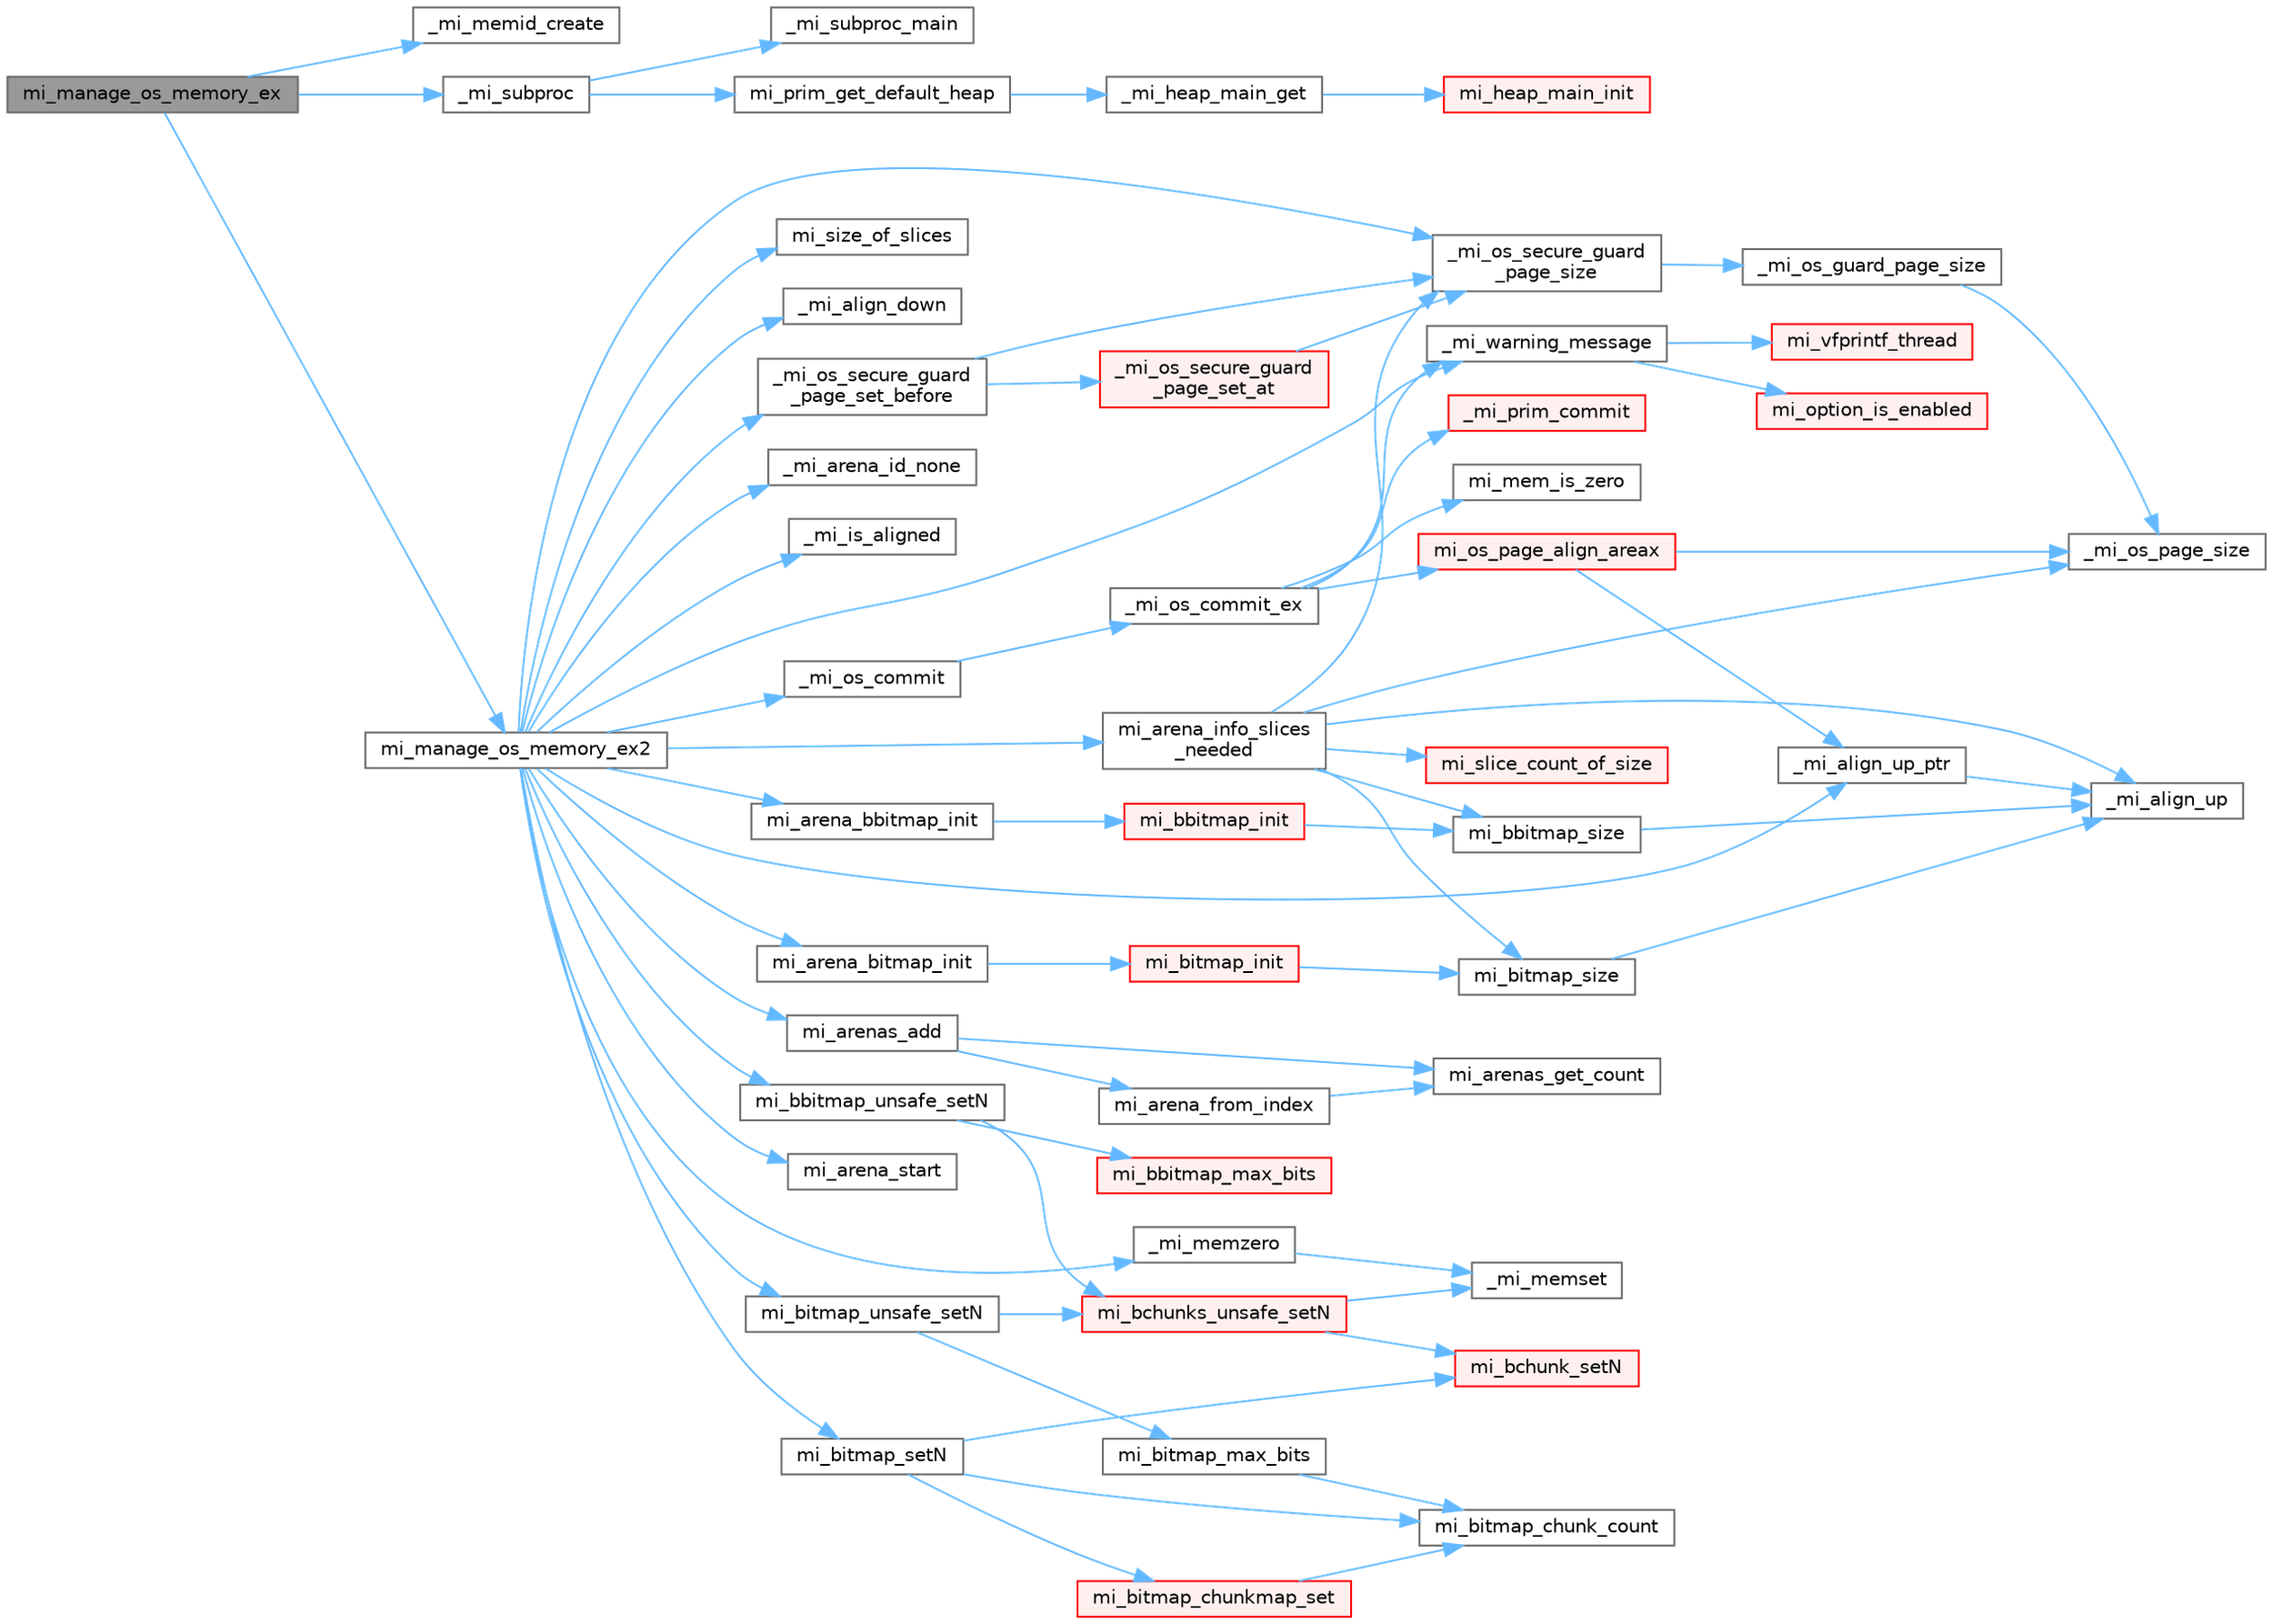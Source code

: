 digraph "mi_manage_os_memory_ex"
{
 // LATEX_PDF_SIZE
  bgcolor="transparent";
  edge [fontname=Helvetica,fontsize=10,labelfontname=Helvetica,labelfontsize=10];
  node [fontname=Helvetica,fontsize=10,shape=box,height=0.2,width=0.4];
  rankdir="LR";
  Node1 [id="Node000001",label="mi_manage_os_memory_ex",height=0.2,width=0.4,color="gray40", fillcolor="grey60", style="filled", fontcolor="black",tooltip="Manage externally allocated memory as a mimalloc arena. This memory will not be freed by mimalloc."];
  Node1 -> Node2 [id="edge1_Node000001_Node000002",color="steelblue1",style="solid",tooltip=" "];
  Node2 [id="Node000002",label="_mi_memid_create",height=0.2,width=0.4,color="grey40", fillcolor="white", style="filled",URL="$_e_a_s_t_l_2packages_2mimalloc_2include_2mimalloc_2internal_8h.html#a666352100ead3b22c4cd8ac803b1b1f8",tooltip=" "];
  Node1 -> Node3 [id="edge2_Node000001_Node000003",color="steelblue1",style="solid",tooltip=" "];
  Node3 [id="Node000003",label="_mi_subproc",height=0.2,width=0.4,color="grey40", fillcolor="white", style="filled",URL="$_e_a_s_t_l_2packages_2mimalloc_2src_2init_8c.html#ad7ba0b811f08490a3e64e9a7b3a03486",tooltip=" "];
  Node3 -> Node4 [id="edge3_Node000003_Node000004",color="steelblue1",style="solid",tooltip=" "];
  Node4 [id="Node000004",label="_mi_subproc_main",height=0.2,width=0.4,color="grey40", fillcolor="white", style="filled",URL="$_e_a_s_t_l_2packages_2mimalloc_2src_2init_8c.html#ab41c4f33f8195e6f62d943dc4d0a8d8a",tooltip=" "];
  Node3 -> Node5 [id="edge4_Node000003_Node000005",color="steelblue1",style="solid",tooltip=" "];
  Node5 [id="Node000005",label="mi_prim_get_default_heap",height=0.2,width=0.4,color="grey40", fillcolor="white", style="filled",URL="$prim_8h.html#a986e62564728229db3ccecbd6e97fd98",tooltip=" "];
  Node5 -> Node6 [id="edge5_Node000005_Node000006",color="steelblue1",style="solid",tooltip=" "];
  Node6 [id="Node000006",label="_mi_heap_main_get",height=0.2,width=0.4,color="grey40", fillcolor="white", style="filled",URL="$_e_a_s_t_l_2packages_2mimalloc_2src_2init_8c.html#a1feeb4148fb048caf23361152895a55c",tooltip=" "];
  Node6 -> Node7 [id="edge6_Node000006_Node000007",color="steelblue1",style="solid",tooltip=" "];
  Node7 [id="Node000007",label="mi_heap_main_init",height=0.2,width=0.4,color="red", fillcolor="#FFF0F0", style="filled",URL="$_e_a_s_t_l_2packages_2mimalloc_2src_2init_8c.html#a5d8b12ae7942ecf3eb4e8ffd313a263a",tooltip=" "];
  Node1 -> Node68 [id="edge7_Node000001_Node000068",color="steelblue1",style="solid",tooltip=" "];
  Node68 [id="Node000068",label="mi_manage_os_memory_ex2",height=0.2,width=0.4,color="grey40", fillcolor="white", style="filled",URL="$arena_8c.html#abe500bfc5b4b2c0c88ca14c9ba443fca",tooltip=" "];
  Node68 -> Node69 [id="edge8_Node000068_Node000069",color="steelblue1",style="solid",tooltip=" "];
  Node69 [id="Node000069",label="_mi_align_down",height=0.2,width=0.4,color="grey40", fillcolor="white", style="filled",URL="$_e_a_s_t_l_2packages_2mimalloc_2include_2mimalloc_2internal_8h.html#ae0f2f8d6ceafe97eed3962f752cb9975",tooltip=" "];
  Node68 -> Node70 [id="edge9_Node000068_Node000070",color="steelblue1",style="solid",tooltip=" "];
  Node70 [id="Node000070",label="_mi_align_up_ptr",height=0.2,width=0.4,color="grey40", fillcolor="white", style="filled",URL="$_e_a_s_t_l_2packages_2mimalloc_2include_2mimalloc_2internal_8h.html#ac76001cb6de6586632eb7fb6c1795a77",tooltip=" "];
  Node70 -> Node71 [id="edge10_Node000070_Node000071",color="steelblue1",style="solid",tooltip=" "];
  Node71 [id="Node000071",label="_mi_align_up",height=0.2,width=0.4,color="grey40", fillcolor="white", style="filled",URL="$_e_a_s_t_l_2packages_2mimalloc_2include_2mimalloc_2internal_8h.html#a7f35944d44d8a16365072023dd19e0da",tooltip=" "];
  Node68 -> Node72 [id="edge11_Node000068_Node000072",color="steelblue1",style="solid",tooltip=" "];
  Node72 [id="Node000072",label="_mi_arena_id_none",height=0.2,width=0.4,color="grey40", fillcolor="white", style="filled",URL="$arena_8c.html#a3f182e53b3afc059fe50cb4ad6756dc1",tooltip=" "];
  Node68 -> Node73 [id="edge12_Node000068_Node000073",color="steelblue1",style="solid",tooltip=" "];
  Node73 [id="Node000073",label="_mi_is_aligned",height=0.2,width=0.4,color="grey40", fillcolor="white", style="filled",URL="$_e_a_s_t_l_2packages_2mimalloc_2include_2mimalloc_2internal_8h.html#ad446ae4d82cbdbd78dfbe46fa2330555",tooltip=" "];
  Node68 -> Node58 [id="edge13_Node000068_Node000058",color="steelblue1",style="solid",tooltip=" "];
  Node58 [id="Node000058",label="_mi_memzero",height=0.2,width=0.4,color="grey40", fillcolor="white", style="filled",URL="$_e_a_s_t_l_2packages_2mimalloc_2include_2mimalloc_2internal_8h.html#a621a19b2339e1a1d23f8bc1a96eb3b54",tooltip=" "];
  Node58 -> Node59 [id="edge14_Node000058_Node000059",color="steelblue1",style="solid",tooltip=" "];
  Node59 [id="Node000059",label="_mi_memset",height=0.2,width=0.4,color="grey40", fillcolor="white", style="filled",URL="$_e_a_s_t_l_2packages_2mimalloc_2include_2mimalloc_2internal_8h.html#ae042f084f894809035813d45e3c43561",tooltip=" "];
  Node68 -> Node74 [id="edge15_Node000068_Node000074",color="steelblue1",style="solid",tooltip=" "];
  Node74 [id="Node000074",label="_mi_os_commit",height=0.2,width=0.4,color="grey40", fillcolor="white", style="filled",URL="$os_8c.html#acef931ae1be3c3ddb6ee125a8267a84e",tooltip=" "];
  Node74 -> Node75 [id="edge16_Node000074_Node000075",color="steelblue1",style="solid",tooltip=" "];
  Node75 [id="Node000075",label="_mi_os_commit_ex",height=0.2,width=0.4,color="grey40", fillcolor="white", style="filled",URL="$os_8c.html#a3d62d4f2f8c54d1251323be446068194",tooltip=" "];
  Node75 -> Node76 [id="edge17_Node000075_Node000076",color="steelblue1",style="solid",tooltip=" "];
  Node76 [id="Node000076",label="_mi_prim_commit",height=0.2,width=0.4,color="red", fillcolor="#FFF0F0", style="filled",URL="$windows_2prim_8c.html#a723c63d8d2b51281ab1ef2bf7e7395d0",tooltip=" "];
  Node75 -> Node22 [id="edge18_Node000075_Node000022",color="steelblue1",style="solid",tooltip=" "];
  Node22 [id="Node000022",label="_mi_warning_message",height=0.2,width=0.4,color="grey40", fillcolor="white", style="filled",URL="$options_8c.html#ac253cac2ca24fb63be7f4937ac620dc4",tooltip=" "];
  Node22 -> Node23 [id="edge19_Node000022_Node000023",color="steelblue1",style="solid",tooltip=" "];
  Node23 [id="Node000023",label="mi_option_is_enabled",height=0.2,width=0.4,color="red", fillcolor="#FFF0F0", style="filled",URL="$group__options.html#ga459ad98f18b3fc9275474807fe0ca188",tooltip=" "];
  Node22 -> Node40 [id="edge20_Node000022_Node000040",color="steelblue1",style="solid",tooltip=" "];
  Node40 [id="Node000040",label="mi_vfprintf_thread",height=0.2,width=0.4,color="red", fillcolor="#FFF0F0", style="filled",URL="$options_8c.html#a4af8263c139d04a876914f39024a7424",tooltip=" "];
  Node75 -> Node78 [id="edge21_Node000075_Node000078",color="steelblue1",style="solid",tooltip=" "];
  Node78 [id="Node000078",label="mi_mem_is_zero",height=0.2,width=0.4,color="grey40", fillcolor="white", style="filled",URL="$_e_a_s_t_l_2packages_2mimalloc_2include_2mimalloc_2internal_8h.html#a8391ae55dd6885bd38593f740fd349a4",tooltip=" "];
  Node75 -> Node79 [id="edge22_Node000075_Node000079",color="steelblue1",style="solid",tooltip=" "];
  Node79 [id="Node000079",label="mi_os_page_align_areax",height=0.2,width=0.4,color="red", fillcolor="#FFF0F0", style="filled",URL="$os_8c.html#a80d3a0cbc0a50873b1abc39077a6d77e",tooltip=" "];
  Node79 -> Node70 [id="edge23_Node000079_Node000070",color="steelblue1",style="solid",tooltip=" "];
  Node79 -> Node80 [id="edge24_Node000079_Node000080",color="steelblue1",style="solid",tooltip=" "];
  Node80 [id="Node000080",label="_mi_os_page_size",height=0.2,width=0.4,color="grey40", fillcolor="white", style="filled",URL="$os_8c.html#a723e4c95209d4c6282b53317473e83d5",tooltip=" "];
  Node68 -> Node82 [id="edge25_Node000068_Node000082",color="steelblue1",style="solid",tooltip=" "];
  Node82 [id="Node000082",label="_mi_os_secure_guard\l_page_set_before",height=0.2,width=0.4,color="grey40", fillcolor="white", style="filled",URL="$os_8c.html#aac8deca2b283afa161d538be5b073e23",tooltip=" "];
  Node82 -> Node83 [id="edge26_Node000082_Node000083",color="steelblue1",style="solid",tooltip=" "];
  Node83 [id="Node000083",label="_mi_os_secure_guard\l_page_set_at",height=0.2,width=0.4,color="red", fillcolor="#FFF0F0", style="filled",URL="$os_8c.html#ab8a90f7c45f09eeb46adb1677f438827",tooltip=" "];
  Node83 -> Node91 [id="edge27_Node000083_Node000091",color="steelblue1",style="solid",tooltip=" "];
  Node91 [id="Node000091",label="_mi_os_secure_guard\l_page_size",height=0.2,width=0.4,color="grey40", fillcolor="white", style="filled",URL="$os_8c.html#a2daf38bcf9e1a42db5038d237354fbe2",tooltip=" "];
  Node91 -> Node92 [id="edge28_Node000091_Node000092",color="steelblue1",style="solid",tooltip=" "];
  Node92 [id="Node000092",label="_mi_os_guard_page_size",height=0.2,width=0.4,color="grey40", fillcolor="white", style="filled",URL="$os_8c.html#a92837b7960d16ef8d3e038784b1c95df",tooltip=" "];
  Node92 -> Node80 [id="edge29_Node000092_Node000080",color="steelblue1",style="solid",tooltip=" "];
  Node82 -> Node91 [id="edge30_Node000082_Node000091",color="steelblue1",style="solid",tooltip=" "];
  Node68 -> Node91 [id="edge31_Node000068_Node000091",color="steelblue1",style="solid",tooltip=" "];
  Node68 -> Node22 [id="edge32_Node000068_Node000022",color="steelblue1",style="solid",tooltip=" "];
  Node68 -> Node93 [id="edge33_Node000068_Node000093",color="steelblue1",style="solid",tooltip=" "];
  Node93 [id="Node000093",label="mi_arena_bbitmap_init",height=0.2,width=0.4,color="grey40", fillcolor="white", style="filled",URL="$arena_8c.html#a4f21e29d9ba749305335931407f06a9b",tooltip=" "];
  Node93 -> Node94 [id="edge34_Node000093_Node000094",color="steelblue1",style="solid",tooltip=" "];
  Node94 [id="Node000094",label="mi_bbitmap_init",height=0.2,width=0.4,color="red", fillcolor="#FFF0F0", style="filled",URL="$bitmap_8c.html#a4bd0f59fd39f7ef532ecf6379640103a",tooltip=" "];
  Node94 -> Node97 [id="edge35_Node000094_Node000097",color="steelblue1",style="solid",tooltip=" "];
  Node97 [id="Node000097",label="mi_bbitmap_size",height=0.2,width=0.4,color="grey40", fillcolor="white", style="filled",URL="$bitmap_8c.html#a065d698438c0e7f252b96706e9ed3f8e",tooltip=" "];
  Node97 -> Node71 [id="edge36_Node000097_Node000071",color="steelblue1",style="solid",tooltip=" "];
  Node68 -> Node98 [id="edge37_Node000068_Node000098",color="steelblue1",style="solid",tooltip=" "];
  Node98 [id="Node000098",label="mi_arena_bitmap_init",height=0.2,width=0.4,color="grey40", fillcolor="white", style="filled",URL="$arena_8c.html#a13b4f9a7a5bfbbd55e29b5c4edf49ada",tooltip=" "];
  Node98 -> Node99 [id="edge38_Node000098_Node000099",color="steelblue1",style="solid",tooltip=" "];
  Node99 [id="Node000099",label="mi_bitmap_init",height=0.2,width=0.4,color="red", fillcolor="#FFF0F0", style="filled",URL="$bitmap_8c.html#aed0bd8f290f3f1cc162df7b7ef95c35d",tooltip=" "];
  Node99 -> Node100 [id="edge39_Node000099_Node000100",color="steelblue1",style="solid",tooltip=" "];
  Node100 [id="Node000100",label="mi_bitmap_size",height=0.2,width=0.4,color="grey40", fillcolor="white", style="filled",URL="$bitmap_8c.html#ae5c77a2da37b33891902c131fbe5fac2",tooltip=" "];
  Node100 -> Node71 [id="edge40_Node000100_Node000071",color="steelblue1",style="solid",tooltip=" "];
  Node68 -> Node101 [id="edge41_Node000068_Node000101",color="steelblue1",style="solid",tooltip=" "];
  Node101 [id="Node000101",label="mi_arena_info_slices\l_needed",height=0.2,width=0.4,color="grey40", fillcolor="white", style="filled",URL="$arena_8c.html#aa24a6fd5087dd6cb501769f734b28379",tooltip=" "];
  Node101 -> Node71 [id="edge42_Node000101_Node000071",color="steelblue1",style="solid",tooltip=" "];
  Node101 -> Node80 [id="edge43_Node000101_Node000080",color="steelblue1",style="solid",tooltip=" "];
  Node101 -> Node91 [id="edge44_Node000101_Node000091",color="steelblue1",style="solid",tooltip=" "];
  Node101 -> Node97 [id="edge45_Node000101_Node000097",color="steelblue1",style="solid",tooltip=" "];
  Node101 -> Node100 [id="edge46_Node000101_Node000100",color="steelblue1",style="solid",tooltip=" "];
  Node101 -> Node102 [id="edge47_Node000101_Node000102",color="steelblue1",style="solid",tooltip=" "];
  Node102 [id="Node000102",label="mi_slice_count_of_size",height=0.2,width=0.4,color="red", fillcolor="#FFF0F0", style="filled",URL="$_e_a_s_t_l_2packages_2mimalloc_2include_2mimalloc_2internal_8h.html#a9ad8412b6af23e1040840727a59cc9b5",tooltip=" "];
  Node68 -> Node104 [id="edge48_Node000068_Node000104",color="steelblue1",style="solid",tooltip=" "];
  Node104 [id="Node000104",label="mi_arena_start",height=0.2,width=0.4,color="grey40", fillcolor="white", style="filled",URL="$arena_8c.html#a8aa073deb4be73d4bbc7b27864c55cd4",tooltip=" "];
  Node68 -> Node105 [id="edge49_Node000068_Node000105",color="steelblue1",style="solid",tooltip=" "];
  Node105 [id="Node000105",label="mi_arenas_add",height=0.2,width=0.4,color="grey40", fillcolor="white", style="filled",URL="$arena_8c.html#a9f408e7daa5afe468f73c26aee9e2648",tooltip=" "];
  Node105 -> Node106 [id="edge50_Node000105_Node000106",color="steelblue1",style="solid",tooltip=" "];
  Node106 [id="Node000106",label="mi_arena_from_index",height=0.2,width=0.4,color="grey40", fillcolor="white", style="filled",URL="$arena_8c.html#a36f786226917589e0170b8cc5a3b1422",tooltip=" "];
  Node106 -> Node107 [id="edge51_Node000106_Node000107",color="steelblue1",style="solid",tooltip=" "];
  Node107 [id="Node000107",label="mi_arenas_get_count",height=0.2,width=0.4,color="grey40", fillcolor="white", style="filled",URL="$arena_8c.html#a53b7d8b069c573f5648477176a595148",tooltip=" "];
  Node105 -> Node107 [id="edge52_Node000105_Node000107",color="steelblue1",style="solid",tooltip=" "];
  Node68 -> Node108 [id="edge53_Node000068_Node000108",color="steelblue1",style="solid",tooltip=" "];
  Node108 [id="Node000108",label="mi_bbitmap_unsafe_setN",height=0.2,width=0.4,color="grey40", fillcolor="white", style="filled",URL="$bitmap_8c.html#a370a9392dc0bbcf78d5ff77ca2a9e15b",tooltip=" "];
  Node108 -> Node109 [id="edge54_Node000108_Node000109",color="steelblue1",style="solid",tooltip=" "];
  Node109 [id="Node000109",label="mi_bbitmap_max_bits",height=0.2,width=0.4,color="red", fillcolor="#FFF0F0", style="filled",URL="$bitmap_8h.html#afb1f816c002677982471bf19521ac6ee",tooltip=" "];
  Node108 -> Node111 [id="edge55_Node000108_Node000111",color="steelblue1",style="solid",tooltip=" "];
  Node111 [id="Node000111",label="mi_bchunks_unsafe_setN",height=0.2,width=0.4,color="red", fillcolor="#FFF0F0", style="filled",URL="$bitmap_8c.html#ac5230afb96c7e26d8df04caa0dd10729",tooltip=" "];
  Node111 -> Node59 [id="edge56_Node000111_Node000059",color="steelblue1",style="solid",tooltip=" "];
  Node111 -> Node112 [id="edge57_Node000111_Node000112",color="steelblue1",style="solid",tooltip=" "];
  Node112 [id="Node000112",label="mi_bchunk_setN",height=0.2,width=0.4,color="red", fillcolor="#FFF0F0", style="filled",URL="$bitmap_8c.html#a931ab182d5a458c9811743a39c0637df",tooltip=" "];
  Node68 -> Node127 [id="edge58_Node000068_Node000127",color="steelblue1",style="solid",tooltip=" "];
  Node127 [id="Node000127",label="mi_bitmap_setN",height=0.2,width=0.4,color="grey40", fillcolor="white", style="filled",URL="$bitmap_8c.html#a8b50ea67e216213718b39a8bdc71c089",tooltip=" "];
  Node127 -> Node112 [id="edge59_Node000127_Node000112",color="steelblue1",style="solid",tooltip=" "];
  Node127 -> Node128 [id="edge60_Node000127_Node000128",color="steelblue1",style="solid",tooltip=" "];
  Node128 [id="Node000128",label="mi_bitmap_chunk_count",height=0.2,width=0.4,color="grey40", fillcolor="white", style="filled",URL="$bitmap_8h.html#adbc04bcdad6dd6f18993c5ed4b92f2a4",tooltip=" "];
  Node127 -> Node129 [id="edge61_Node000127_Node000129",color="steelblue1",style="solid",tooltip=" "];
  Node129 [id="Node000129",label="mi_bitmap_chunkmap_set",height=0.2,width=0.4,color="red", fillcolor="#FFF0F0", style="filled",URL="$bitmap_8c.html#ae28d6cc04a3cf604bc16fd933973412a",tooltip=" "];
  Node129 -> Node128 [id="edge62_Node000129_Node000128",color="steelblue1",style="solid",tooltip=" "];
  Node68 -> Node130 [id="edge63_Node000068_Node000130",color="steelblue1",style="solid",tooltip=" "];
  Node130 [id="Node000130",label="mi_bitmap_unsafe_setN",height=0.2,width=0.4,color="grey40", fillcolor="white", style="filled",URL="$bitmap_8c.html#a563a4de12743448216d8b9763ce0fcbf",tooltip=" "];
  Node130 -> Node111 [id="edge64_Node000130_Node000111",color="steelblue1",style="solid",tooltip=" "];
  Node130 -> Node131 [id="edge65_Node000130_Node000131",color="steelblue1",style="solid",tooltip=" "];
  Node131 [id="Node000131",label="mi_bitmap_max_bits",height=0.2,width=0.4,color="grey40", fillcolor="white", style="filled",URL="$bitmap_8h.html#ac65c5f63cedfbd7ef9c6dcbdf9d37a0f",tooltip=" "];
  Node131 -> Node128 [id="edge66_Node000131_Node000128",color="steelblue1",style="solid",tooltip=" "];
  Node68 -> Node132 [id="edge67_Node000068_Node000132",color="steelblue1",style="solid",tooltip=" "];
  Node132 [id="Node000132",label="mi_size_of_slices",height=0.2,width=0.4,color="grey40", fillcolor="white", style="filled",URL="$_e_a_s_t_l_2packages_2mimalloc_2include_2mimalloc_2internal_8h.html#ae8e31ea92ee1ee2f1a93ea87d0184436",tooltip=" "];
}
